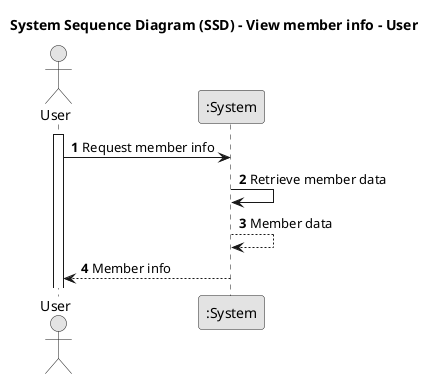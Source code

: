 @startuml US003
skinparam monochrome true
skinparam packageStyle rectangle
skinparam shadowing false

title System Sequence Diagram (SSD) - View member info - User

autonumber

actor "User" as User
participant ":System" as System

activate User

User -> System: Request member info
System -> System: Retrieve member data
System --> System: Member data
System --> User: Member info

@enduml
